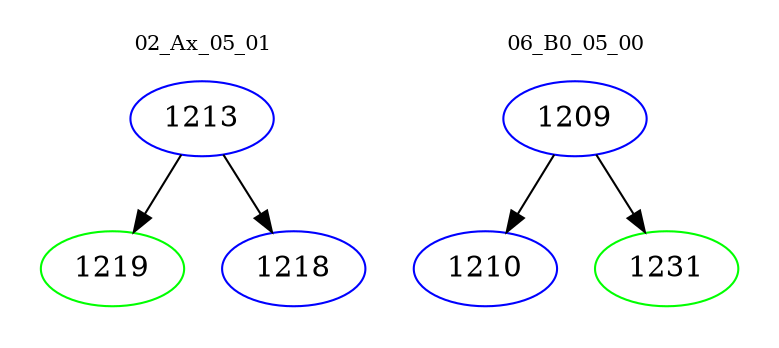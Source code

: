 digraph{
subgraph cluster_0 {
color = white
label = "02_Ax_05_01";
fontsize=10;
T0_1213 [label="1213", color="blue"]
T0_1213 -> T0_1219 [color="black"]
T0_1219 [label="1219", color="green"]
T0_1213 -> T0_1218 [color="black"]
T0_1218 [label="1218", color="blue"]
}
subgraph cluster_1 {
color = white
label = "06_B0_05_00";
fontsize=10;
T1_1209 [label="1209", color="blue"]
T1_1209 -> T1_1210 [color="black"]
T1_1210 [label="1210", color="blue"]
T1_1209 -> T1_1231 [color="black"]
T1_1231 [label="1231", color="green"]
}
}
